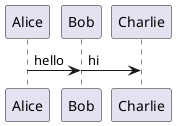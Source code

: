 {
  "sha1": "q9jxwm01yt58b2kgxzo0phx1ekk9mob",
  "insertion": {
    "when": "2024-06-04T17:28:42.168Z",
    "user": "plantuml@gmail.com"
  }
}
@startuml
!pragma teoz true
Alice -> Bob : hello
& Bob -> Charlie : hi
@enduml
